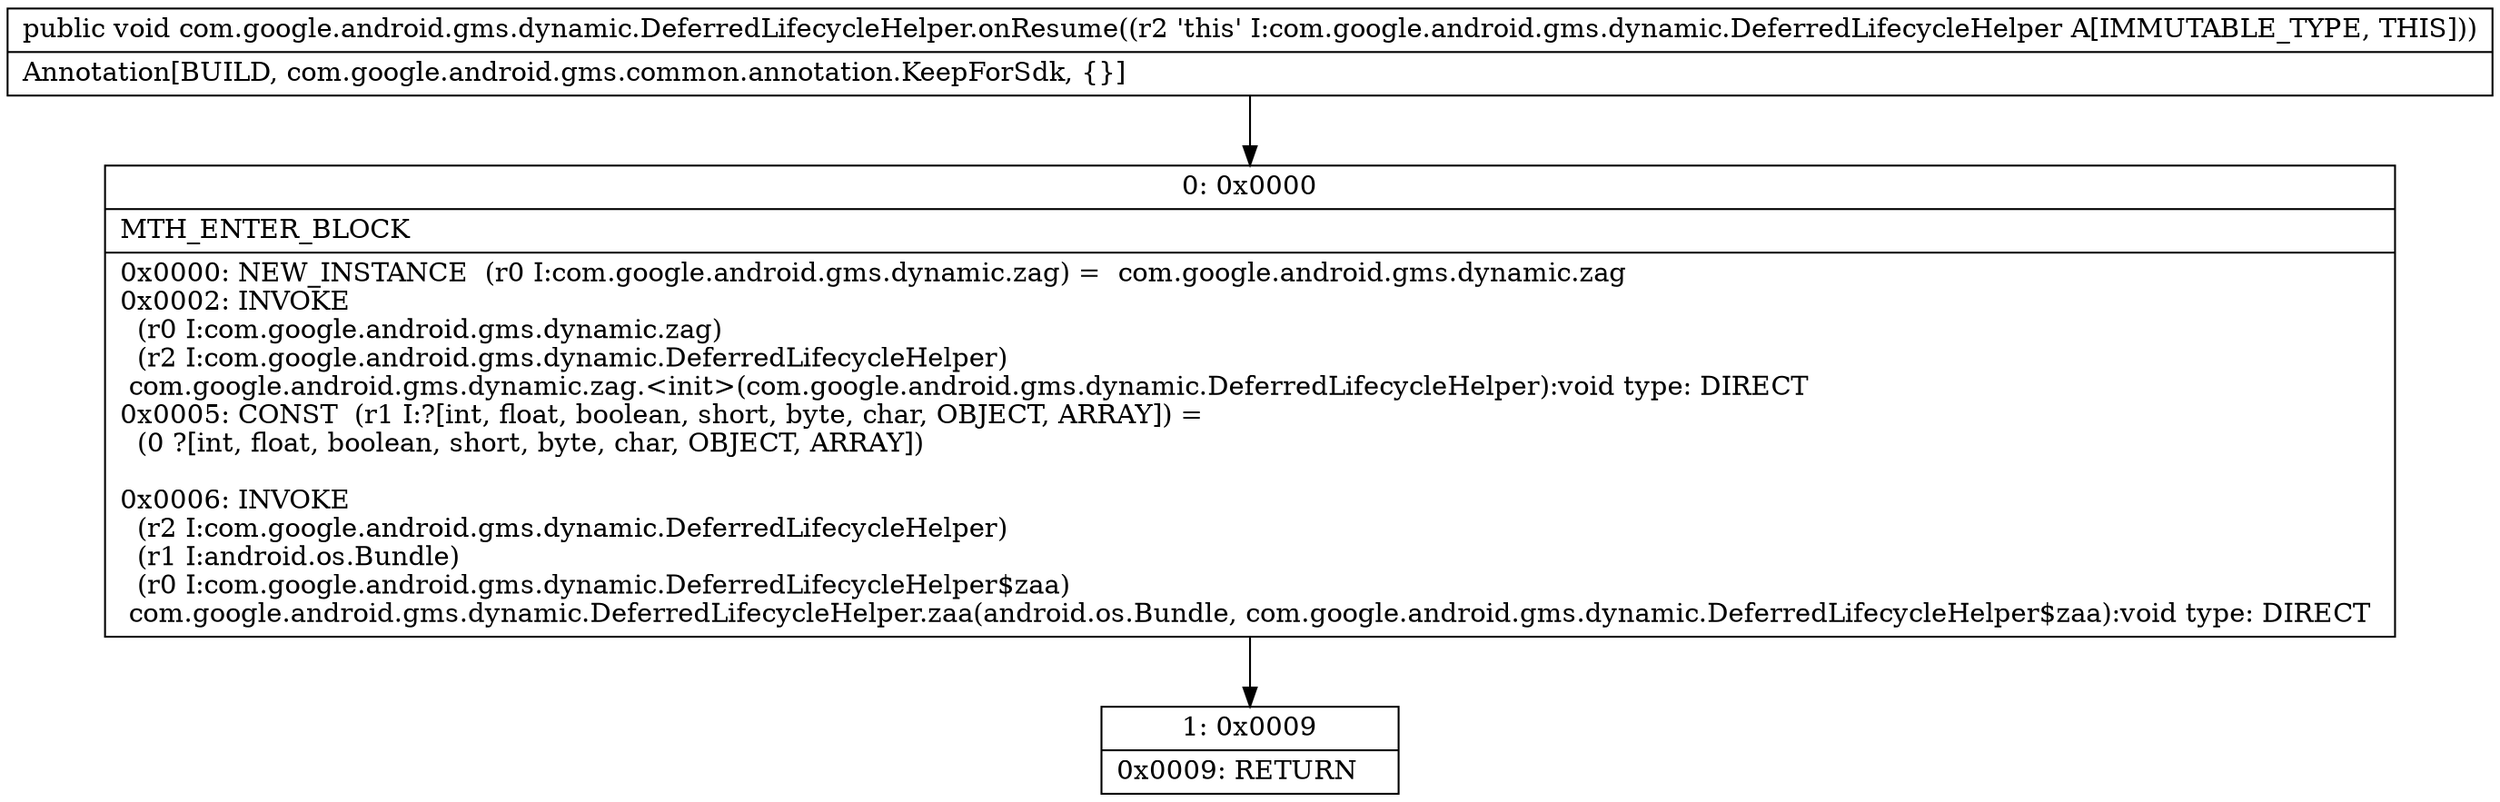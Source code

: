 digraph "CFG forcom.google.android.gms.dynamic.DeferredLifecycleHelper.onResume()V" {
Node_0 [shape=record,label="{0\:\ 0x0000|MTH_ENTER_BLOCK\l|0x0000: NEW_INSTANCE  (r0 I:com.google.android.gms.dynamic.zag) =  com.google.android.gms.dynamic.zag \l0x0002: INVOKE  \l  (r0 I:com.google.android.gms.dynamic.zag)\l  (r2 I:com.google.android.gms.dynamic.DeferredLifecycleHelper)\l com.google.android.gms.dynamic.zag.\<init\>(com.google.android.gms.dynamic.DeferredLifecycleHelper):void type: DIRECT \l0x0005: CONST  (r1 I:?[int, float, boolean, short, byte, char, OBJECT, ARRAY]) = \l  (0 ?[int, float, boolean, short, byte, char, OBJECT, ARRAY])\l \l0x0006: INVOKE  \l  (r2 I:com.google.android.gms.dynamic.DeferredLifecycleHelper)\l  (r1 I:android.os.Bundle)\l  (r0 I:com.google.android.gms.dynamic.DeferredLifecycleHelper$zaa)\l com.google.android.gms.dynamic.DeferredLifecycleHelper.zaa(android.os.Bundle, com.google.android.gms.dynamic.DeferredLifecycleHelper$zaa):void type: DIRECT \l}"];
Node_1 [shape=record,label="{1\:\ 0x0009|0x0009: RETURN   \l}"];
MethodNode[shape=record,label="{public void com.google.android.gms.dynamic.DeferredLifecycleHelper.onResume((r2 'this' I:com.google.android.gms.dynamic.DeferredLifecycleHelper A[IMMUTABLE_TYPE, THIS]))  | Annotation[BUILD, com.google.android.gms.common.annotation.KeepForSdk, \{\}]\l}"];
MethodNode -> Node_0;
Node_0 -> Node_1;
}

